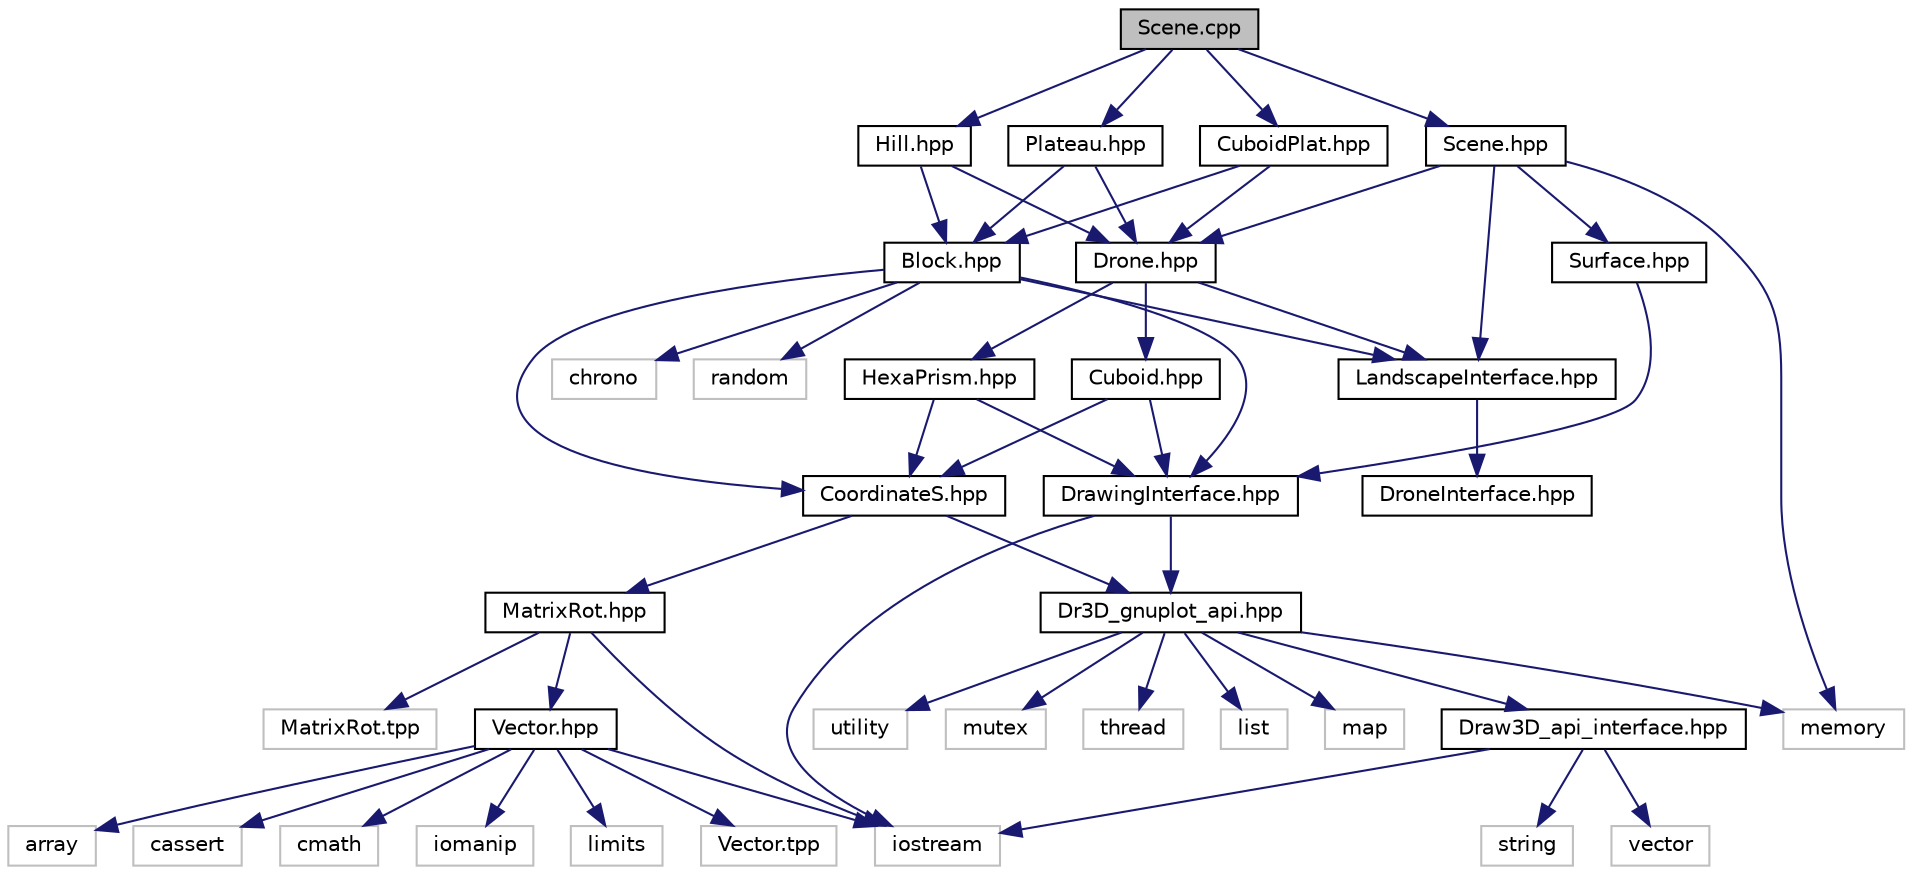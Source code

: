 digraph "Scene.cpp"
{
 // LATEX_PDF_SIZE
  edge [fontname="Helvetica",fontsize="10",labelfontname="Helvetica",labelfontsize="10"];
  node [fontname="Helvetica",fontsize="10",shape=record];
  Node1 [label="Scene.cpp",height=0.2,width=0.4,color="black", fillcolor="grey75", style="filled", fontcolor="black",tooltip=" "];
  Node1 -> Node2 [color="midnightblue",fontsize="10",style="solid",fontname="Helvetica"];
  Node2 [label="Scene.hpp",height=0.2,width=0.4,color="black", fillcolor="white", style="filled",URL="$_scene_8hpp.html",tooltip="Definicja klasy sceny."];
  Node2 -> Node3 [color="midnightblue",fontsize="10",style="solid",fontname="Helvetica"];
  Node3 [label="memory",height=0.2,width=0.4,color="grey75", fillcolor="white", style="filled",tooltip=" "];
  Node2 -> Node4 [color="midnightblue",fontsize="10",style="solid",fontname="Helvetica"];
  Node4 [label="Drone.hpp",height=0.2,width=0.4,color="black", fillcolor="white", style="filled",URL="$_drone_8hpp.html",tooltip="Definicja klasy dron."];
  Node4 -> Node5 [color="midnightblue",fontsize="10",style="solid",fontname="Helvetica"];
  Node5 [label="Cuboid.hpp",height=0.2,width=0.4,color="black", fillcolor="white", style="filled",URL="$_cuboid_8hpp.html",tooltip="Definicja klasy prostopadłoscian."];
  Node5 -> Node6 [color="midnightblue",fontsize="10",style="solid",fontname="Helvetica"];
  Node6 [label="CoordinateS.hpp",height=0.2,width=0.4,color="black", fillcolor="white", style="filled",URL="$_coordinate_s_8hpp.html",tooltip="Definicja klasy układu współrzędnych."];
  Node6 -> Node7 [color="midnightblue",fontsize="10",style="solid",fontname="Helvetica"];
  Node7 [label="Dr3D_gnuplot_api.hpp",height=0.2,width=0.4,color="black", fillcolor="white", style="filled",URL="$_dr3_d__gnuplot__api_8hpp.html",tooltip=" "];
  Node7 -> Node8 [color="midnightblue",fontsize="10",style="solid",fontname="Helvetica"];
  Node8 [label="Draw3D_api_interface.hpp",height=0.2,width=0.4,color="black", fillcolor="white", style="filled",URL="$_draw3_d__api__interface_8hpp.html",tooltip=" "];
  Node8 -> Node9 [color="midnightblue",fontsize="10",style="solid",fontname="Helvetica"];
  Node9 [label="vector",height=0.2,width=0.4,color="grey75", fillcolor="white", style="filled",tooltip=" "];
  Node8 -> Node10 [color="midnightblue",fontsize="10",style="solid",fontname="Helvetica"];
  Node10 [label="string",height=0.2,width=0.4,color="grey75", fillcolor="white", style="filled",tooltip=" "];
  Node8 -> Node11 [color="midnightblue",fontsize="10",style="solid",fontname="Helvetica"];
  Node11 [label="iostream",height=0.2,width=0.4,color="grey75", fillcolor="white", style="filled",tooltip=" "];
  Node7 -> Node12 [color="midnightblue",fontsize="10",style="solid",fontname="Helvetica"];
  Node12 [label="list",height=0.2,width=0.4,color="grey75", fillcolor="white", style="filled",tooltip=" "];
  Node7 -> Node13 [color="midnightblue",fontsize="10",style="solid",fontname="Helvetica"];
  Node13 [label="map",height=0.2,width=0.4,color="grey75", fillcolor="white", style="filled",tooltip=" "];
  Node7 -> Node14 [color="midnightblue",fontsize="10",style="solid",fontname="Helvetica"];
  Node14 [label="utility",height=0.2,width=0.4,color="grey75", fillcolor="white", style="filled",tooltip=" "];
  Node7 -> Node3 [color="midnightblue",fontsize="10",style="solid",fontname="Helvetica"];
  Node7 -> Node15 [color="midnightblue",fontsize="10",style="solid",fontname="Helvetica"];
  Node15 [label="mutex",height=0.2,width=0.4,color="grey75", fillcolor="white", style="filled",tooltip=" "];
  Node7 -> Node16 [color="midnightblue",fontsize="10",style="solid",fontname="Helvetica"];
  Node16 [label="thread",height=0.2,width=0.4,color="grey75", fillcolor="white", style="filled",tooltip=" "];
  Node6 -> Node17 [color="midnightblue",fontsize="10",style="solid",fontname="Helvetica"];
  Node17 [label="MatrixRot.hpp",height=0.2,width=0.4,color="black", fillcolor="white", style="filled",URL="$_matrix_rot_8hpp.html",tooltip="Definicja klasy MatrixRot(Macierz Rotacji)"];
  Node17 -> Node11 [color="midnightblue",fontsize="10",style="solid",fontname="Helvetica"];
  Node17 -> Node18 [color="midnightblue",fontsize="10",style="solid",fontname="Helvetica"];
  Node18 [label="Vector.hpp",height=0.2,width=0.4,color="black", fillcolor="white", style="filled",URL="$_vector_8hpp.html",tooltip="Definicja klasy szablonowej Wektor."];
  Node18 -> Node19 [color="midnightblue",fontsize="10",style="solid",fontname="Helvetica"];
  Node19 [label="array",height=0.2,width=0.4,color="grey75", fillcolor="white", style="filled",tooltip=" "];
  Node18 -> Node20 [color="midnightblue",fontsize="10",style="solid",fontname="Helvetica"];
  Node20 [label="cassert",height=0.2,width=0.4,color="grey75", fillcolor="white", style="filled",tooltip=" "];
  Node18 -> Node21 [color="midnightblue",fontsize="10",style="solid",fontname="Helvetica"];
  Node21 [label="cmath",height=0.2,width=0.4,color="grey75", fillcolor="white", style="filled",tooltip=" "];
  Node18 -> Node22 [color="midnightblue",fontsize="10",style="solid",fontname="Helvetica"];
  Node22 [label="iomanip",height=0.2,width=0.4,color="grey75", fillcolor="white", style="filled",tooltip=" "];
  Node18 -> Node11 [color="midnightblue",fontsize="10",style="solid",fontname="Helvetica"];
  Node18 -> Node23 [color="midnightblue",fontsize="10",style="solid",fontname="Helvetica"];
  Node23 [label="limits",height=0.2,width=0.4,color="grey75", fillcolor="white", style="filled",tooltip=" "];
  Node18 -> Node24 [color="midnightblue",fontsize="10",style="solid",fontname="Helvetica"];
  Node24 [label="Vector.tpp",height=0.2,width=0.4,color="grey75", fillcolor="white", style="filled",tooltip=" "];
  Node17 -> Node25 [color="midnightblue",fontsize="10",style="solid",fontname="Helvetica"];
  Node25 [label="MatrixRot.tpp",height=0.2,width=0.4,color="grey75", fillcolor="white", style="filled",tooltip=" "];
  Node5 -> Node26 [color="midnightblue",fontsize="10",style="solid",fontname="Helvetica"];
  Node26 [label="DrawingInterface.hpp",height=0.2,width=0.4,color="black", fillcolor="white", style="filled",URL="$_drawing_interface_8hpp.html",tooltip="Definicja klasy interfejs rysowania."];
  Node26 -> Node11 [color="midnightblue",fontsize="10",style="solid",fontname="Helvetica"];
  Node26 -> Node7 [color="midnightblue",fontsize="10",style="solid",fontname="Helvetica"];
  Node4 -> Node27 [color="midnightblue",fontsize="10",style="solid",fontname="Helvetica"];
  Node27 [label="HexaPrism.hpp",height=0.2,width=0.4,color="black", fillcolor="white", style="filled",URL="$_hexa_prism_8hpp.html",tooltip="Definicja klasy Graniastosłub sześciokątny foremny."];
  Node27 -> Node6 [color="midnightblue",fontsize="10",style="solid",fontname="Helvetica"];
  Node27 -> Node26 [color="midnightblue",fontsize="10",style="solid",fontname="Helvetica"];
  Node4 -> Node28 [color="midnightblue",fontsize="10",style="solid",fontname="Helvetica"];
  Node28 [label="LandscapeInterface.hpp",height=0.2,width=0.4,color="black", fillcolor="white", style="filled",URL="$_landscape_interface_8hpp.html",tooltip="Definicja klasy interfejs elementów krajobrazu."];
  Node28 -> Node29 [color="midnightblue",fontsize="10",style="solid",fontname="Helvetica"];
  Node29 [label="DroneInterface.hpp",height=0.2,width=0.4,color="black", fillcolor="white", style="filled",URL="$_drone_interface_8hpp.html",tooltip="Definicja klasy interfejs drona."];
  Node2 -> Node28 [color="midnightblue",fontsize="10",style="solid",fontname="Helvetica"];
  Node2 -> Node30 [color="midnightblue",fontsize="10",style="solid",fontname="Helvetica"];
  Node30 [label="Surface.hpp",height=0.2,width=0.4,color="black", fillcolor="white", style="filled",URL="$_surface_8hpp.html",tooltip="Definicja klasy powierzchni (planety)"];
  Node30 -> Node26 [color="midnightblue",fontsize="10",style="solid",fontname="Helvetica"];
  Node1 -> Node31 [color="midnightblue",fontsize="10",style="solid",fontname="Helvetica"];
  Node31 [label="CuboidPlat.hpp",height=0.2,width=0.4,color="black", fillcolor="white", style="filled",URL="$_cuboid_plat_8hpp.html",tooltip="Definicja klasy płaskowyżu prostopadłościennego."];
  Node31 -> Node32 [color="midnightblue",fontsize="10",style="solid",fontname="Helvetica"];
  Node32 [label="Block.hpp",height=0.2,width=0.4,color="black", fillcolor="white", style="filled",URL="$_block_8hpp.html",tooltip="Definicja klasy interfejsu bryły."];
  Node32 -> Node33 [color="midnightblue",fontsize="10",style="solid",fontname="Helvetica"];
  Node33 [label="chrono",height=0.2,width=0.4,color="grey75", fillcolor="white", style="filled",tooltip=" "];
  Node32 -> Node34 [color="midnightblue",fontsize="10",style="solid",fontname="Helvetica"];
  Node34 [label="random",height=0.2,width=0.4,color="grey75", fillcolor="white", style="filled",tooltip=" "];
  Node32 -> Node6 [color="midnightblue",fontsize="10",style="solid",fontname="Helvetica"];
  Node32 -> Node26 [color="midnightblue",fontsize="10",style="solid",fontname="Helvetica"];
  Node32 -> Node28 [color="midnightblue",fontsize="10",style="solid",fontname="Helvetica"];
  Node31 -> Node4 [color="midnightblue",fontsize="10",style="solid",fontname="Helvetica"];
  Node1 -> Node35 [color="midnightblue",fontsize="10",style="solid",fontname="Helvetica"];
  Node35 [label="Hill.hpp",height=0.2,width=0.4,color="black", fillcolor="white", style="filled",URL="$_hill_8hpp.html",tooltip="Definicja klasy wzgórza."];
  Node35 -> Node32 [color="midnightblue",fontsize="10",style="solid",fontname="Helvetica"];
  Node35 -> Node4 [color="midnightblue",fontsize="10",style="solid",fontname="Helvetica"];
  Node1 -> Node36 [color="midnightblue",fontsize="10",style="solid",fontname="Helvetica"];
  Node36 [label="Plateau.hpp",height=0.2,width=0.4,color="black", fillcolor="white", style="filled",URL="$_plateau_8hpp.html",tooltip="Definicja klasy przeszkody typu płaskowyż"];
  Node36 -> Node32 [color="midnightblue",fontsize="10",style="solid",fontname="Helvetica"];
  Node36 -> Node4 [color="midnightblue",fontsize="10",style="solid",fontname="Helvetica"];
}
